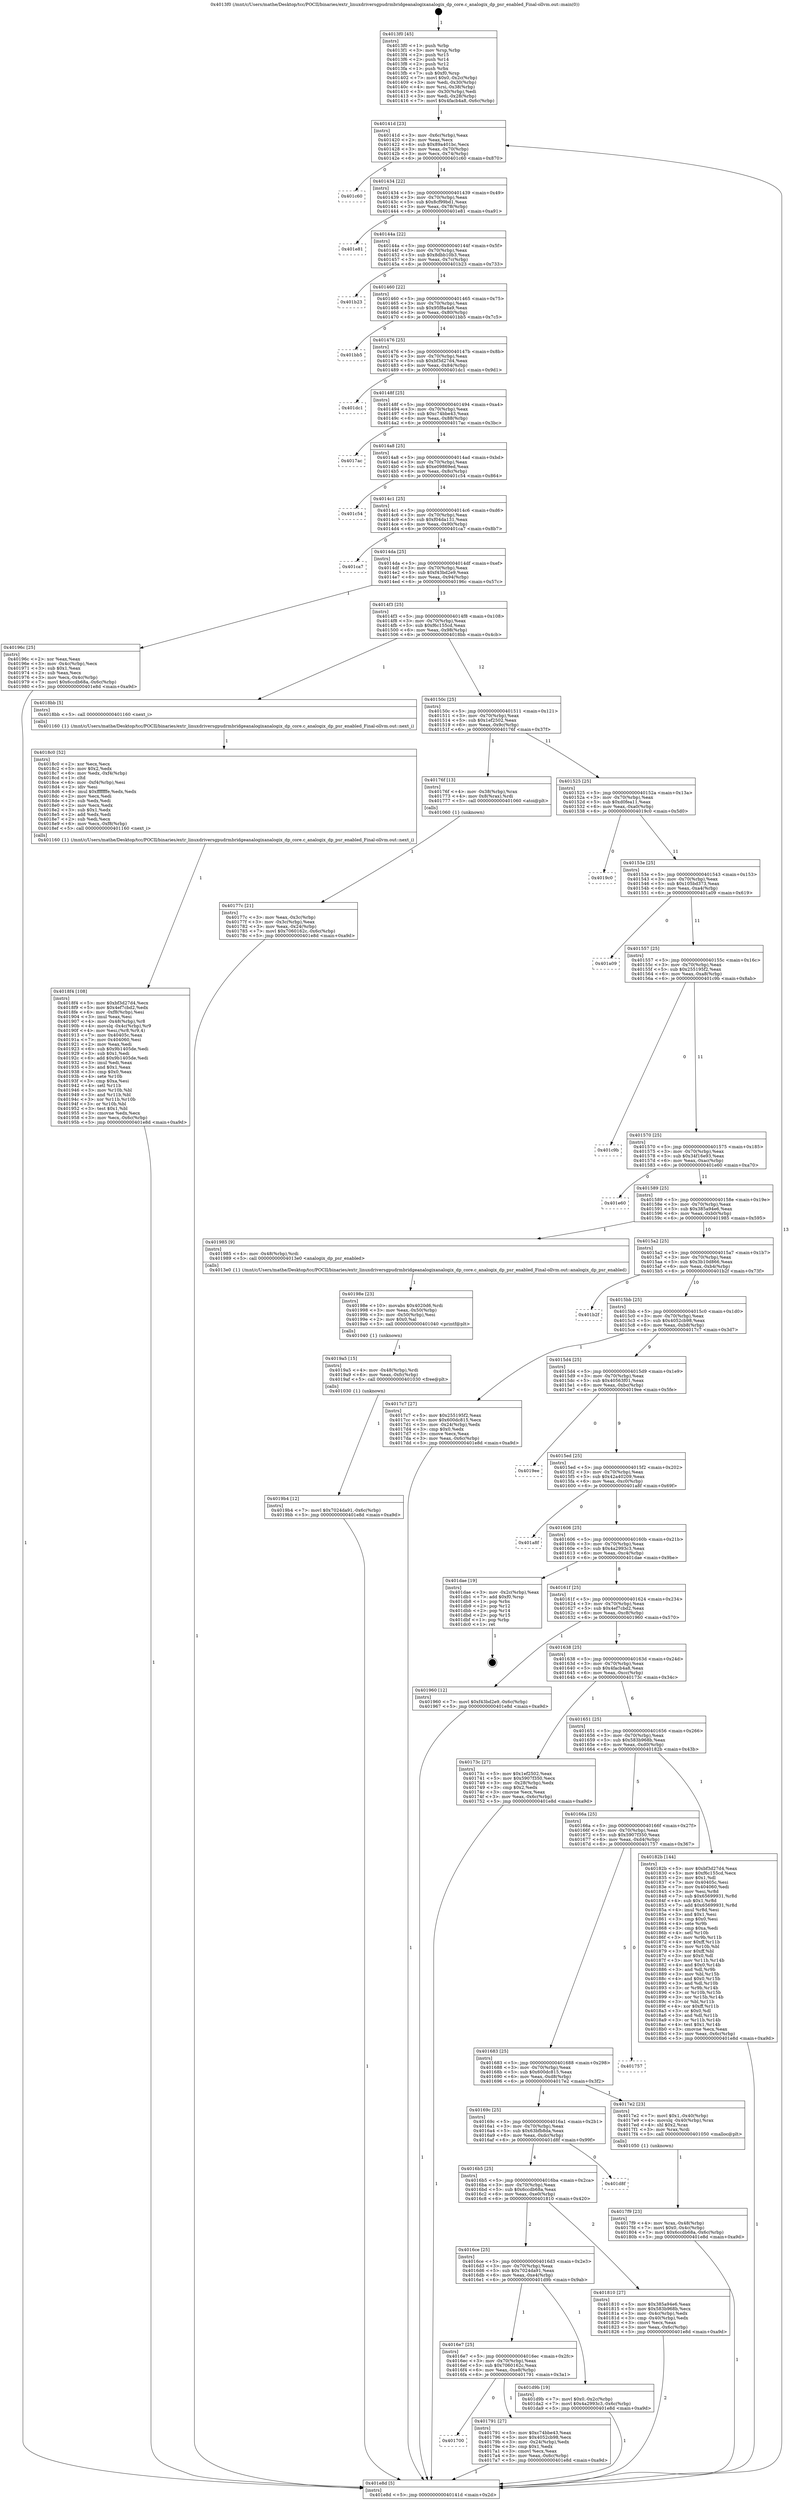 digraph "0x4013f0" {
  label = "0x4013f0 (/mnt/c/Users/mathe/Desktop/tcc/POCII/binaries/extr_linuxdriversgpudrmbridgeanalogixanalogix_dp_core.c_analogix_dp_psr_enabled_Final-ollvm.out::main(0))"
  labelloc = "t"
  node[shape=record]

  Entry [label="",width=0.3,height=0.3,shape=circle,fillcolor=black,style=filled]
  "0x40141d" [label="{
     0x40141d [23]\l
     | [instrs]\l
     &nbsp;&nbsp;0x40141d \<+3\>: mov -0x6c(%rbp),%eax\l
     &nbsp;&nbsp;0x401420 \<+2\>: mov %eax,%ecx\l
     &nbsp;&nbsp;0x401422 \<+6\>: sub $0x89a401bc,%ecx\l
     &nbsp;&nbsp;0x401428 \<+3\>: mov %eax,-0x70(%rbp)\l
     &nbsp;&nbsp;0x40142b \<+3\>: mov %ecx,-0x74(%rbp)\l
     &nbsp;&nbsp;0x40142e \<+6\>: je 0000000000401c60 \<main+0x870\>\l
  }"]
  "0x401c60" [label="{
     0x401c60\l
  }", style=dashed]
  "0x401434" [label="{
     0x401434 [22]\l
     | [instrs]\l
     &nbsp;&nbsp;0x401434 \<+5\>: jmp 0000000000401439 \<main+0x49\>\l
     &nbsp;&nbsp;0x401439 \<+3\>: mov -0x70(%rbp),%eax\l
     &nbsp;&nbsp;0x40143c \<+5\>: sub $0x8cf99bd1,%eax\l
     &nbsp;&nbsp;0x401441 \<+3\>: mov %eax,-0x78(%rbp)\l
     &nbsp;&nbsp;0x401444 \<+6\>: je 0000000000401e81 \<main+0xa91\>\l
  }"]
  Exit [label="",width=0.3,height=0.3,shape=circle,fillcolor=black,style=filled,peripheries=2]
  "0x401e81" [label="{
     0x401e81\l
  }", style=dashed]
  "0x40144a" [label="{
     0x40144a [22]\l
     | [instrs]\l
     &nbsp;&nbsp;0x40144a \<+5\>: jmp 000000000040144f \<main+0x5f\>\l
     &nbsp;&nbsp;0x40144f \<+3\>: mov -0x70(%rbp),%eax\l
     &nbsp;&nbsp;0x401452 \<+5\>: sub $0x8dbb10b3,%eax\l
     &nbsp;&nbsp;0x401457 \<+3\>: mov %eax,-0x7c(%rbp)\l
     &nbsp;&nbsp;0x40145a \<+6\>: je 0000000000401b23 \<main+0x733\>\l
  }"]
  "0x4019b4" [label="{
     0x4019b4 [12]\l
     | [instrs]\l
     &nbsp;&nbsp;0x4019b4 \<+7\>: movl $0x7024da91,-0x6c(%rbp)\l
     &nbsp;&nbsp;0x4019bb \<+5\>: jmp 0000000000401e8d \<main+0xa9d\>\l
  }"]
  "0x401b23" [label="{
     0x401b23\l
  }", style=dashed]
  "0x401460" [label="{
     0x401460 [22]\l
     | [instrs]\l
     &nbsp;&nbsp;0x401460 \<+5\>: jmp 0000000000401465 \<main+0x75\>\l
     &nbsp;&nbsp;0x401465 \<+3\>: mov -0x70(%rbp),%eax\l
     &nbsp;&nbsp;0x401468 \<+5\>: sub $0x95f8a4a9,%eax\l
     &nbsp;&nbsp;0x40146d \<+3\>: mov %eax,-0x80(%rbp)\l
     &nbsp;&nbsp;0x401470 \<+6\>: je 0000000000401bb5 \<main+0x7c5\>\l
  }"]
  "0x4019a5" [label="{
     0x4019a5 [15]\l
     | [instrs]\l
     &nbsp;&nbsp;0x4019a5 \<+4\>: mov -0x48(%rbp),%rdi\l
     &nbsp;&nbsp;0x4019a9 \<+6\>: mov %eax,-0xfc(%rbp)\l
     &nbsp;&nbsp;0x4019af \<+5\>: call 0000000000401030 \<free@plt\>\l
     | [calls]\l
     &nbsp;&nbsp;0x401030 \{1\} (unknown)\l
  }"]
  "0x401bb5" [label="{
     0x401bb5\l
  }", style=dashed]
  "0x401476" [label="{
     0x401476 [25]\l
     | [instrs]\l
     &nbsp;&nbsp;0x401476 \<+5\>: jmp 000000000040147b \<main+0x8b\>\l
     &nbsp;&nbsp;0x40147b \<+3\>: mov -0x70(%rbp),%eax\l
     &nbsp;&nbsp;0x40147e \<+5\>: sub $0xbf3d27d4,%eax\l
     &nbsp;&nbsp;0x401483 \<+6\>: mov %eax,-0x84(%rbp)\l
     &nbsp;&nbsp;0x401489 \<+6\>: je 0000000000401dc1 \<main+0x9d1\>\l
  }"]
  "0x40198e" [label="{
     0x40198e [23]\l
     | [instrs]\l
     &nbsp;&nbsp;0x40198e \<+10\>: movabs $0x4020d6,%rdi\l
     &nbsp;&nbsp;0x401998 \<+3\>: mov %eax,-0x50(%rbp)\l
     &nbsp;&nbsp;0x40199b \<+3\>: mov -0x50(%rbp),%esi\l
     &nbsp;&nbsp;0x40199e \<+2\>: mov $0x0,%al\l
     &nbsp;&nbsp;0x4019a0 \<+5\>: call 0000000000401040 \<printf@plt\>\l
     | [calls]\l
     &nbsp;&nbsp;0x401040 \{1\} (unknown)\l
  }"]
  "0x401dc1" [label="{
     0x401dc1\l
  }", style=dashed]
  "0x40148f" [label="{
     0x40148f [25]\l
     | [instrs]\l
     &nbsp;&nbsp;0x40148f \<+5\>: jmp 0000000000401494 \<main+0xa4\>\l
     &nbsp;&nbsp;0x401494 \<+3\>: mov -0x70(%rbp),%eax\l
     &nbsp;&nbsp;0x401497 \<+5\>: sub $0xc74bbe43,%eax\l
     &nbsp;&nbsp;0x40149c \<+6\>: mov %eax,-0x88(%rbp)\l
     &nbsp;&nbsp;0x4014a2 \<+6\>: je 00000000004017ac \<main+0x3bc\>\l
  }"]
  "0x4018f4" [label="{
     0x4018f4 [108]\l
     | [instrs]\l
     &nbsp;&nbsp;0x4018f4 \<+5\>: mov $0xbf3d27d4,%ecx\l
     &nbsp;&nbsp;0x4018f9 \<+5\>: mov $0x4ef7cbd2,%edx\l
     &nbsp;&nbsp;0x4018fe \<+6\>: mov -0xf8(%rbp),%esi\l
     &nbsp;&nbsp;0x401904 \<+3\>: imul %eax,%esi\l
     &nbsp;&nbsp;0x401907 \<+4\>: mov -0x48(%rbp),%r8\l
     &nbsp;&nbsp;0x40190b \<+4\>: movslq -0x4c(%rbp),%r9\l
     &nbsp;&nbsp;0x40190f \<+4\>: mov %esi,(%r8,%r9,4)\l
     &nbsp;&nbsp;0x401913 \<+7\>: mov 0x40405c,%eax\l
     &nbsp;&nbsp;0x40191a \<+7\>: mov 0x404060,%esi\l
     &nbsp;&nbsp;0x401921 \<+2\>: mov %eax,%edi\l
     &nbsp;&nbsp;0x401923 \<+6\>: sub $0x9b1405de,%edi\l
     &nbsp;&nbsp;0x401929 \<+3\>: sub $0x1,%edi\l
     &nbsp;&nbsp;0x40192c \<+6\>: add $0x9b1405de,%edi\l
     &nbsp;&nbsp;0x401932 \<+3\>: imul %edi,%eax\l
     &nbsp;&nbsp;0x401935 \<+3\>: and $0x1,%eax\l
     &nbsp;&nbsp;0x401938 \<+3\>: cmp $0x0,%eax\l
     &nbsp;&nbsp;0x40193b \<+4\>: sete %r10b\l
     &nbsp;&nbsp;0x40193f \<+3\>: cmp $0xa,%esi\l
     &nbsp;&nbsp;0x401942 \<+4\>: setl %r11b\l
     &nbsp;&nbsp;0x401946 \<+3\>: mov %r10b,%bl\l
     &nbsp;&nbsp;0x401949 \<+3\>: and %r11b,%bl\l
     &nbsp;&nbsp;0x40194c \<+3\>: xor %r11b,%r10b\l
     &nbsp;&nbsp;0x40194f \<+3\>: or %r10b,%bl\l
     &nbsp;&nbsp;0x401952 \<+3\>: test $0x1,%bl\l
     &nbsp;&nbsp;0x401955 \<+3\>: cmovne %edx,%ecx\l
     &nbsp;&nbsp;0x401958 \<+3\>: mov %ecx,-0x6c(%rbp)\l
     &nbsp;&nbsp;0x40195b \<+5\>: jmp 0000000000401e8d \<main+0xa9d\>\l
  }"]
  "0x4017ac" [label="{
     0x4017ac\l
  }", style=dashed]
  "0x4014a8" [label="{
     0x4014a8 [25]\l
     | [instrs]\l
     &nbsp;&nbsp;0x4014a8 \<+5\>: jmp 00000000004014ad \<main+0xbd\>\l
     &nbsp;&nbsp;0x4014ad \<+3\>: mov -0x70(%rbp),%eax\l
     &nbsp;&nbsp;0x4014b0 \<+5\>: sub $0xe09869ed,%eax\l
     &nbsp;&nbsp;0x4014b5 \<+6\>: mov %eax,-0x8c(%rbp)\l
     &nbsp;&nbsp;0x4014bb \<+6\>: je 0000000000401c54 \<main+0x864\>\l
  }"]
  "0x4018c0" [label="{
     0x4018c0 [52]\l
     | [instrs]\l
     &nbsp;&nbsp;0x4018c0 \<+2\>: xor %ecx,%ecx\l
     &nbsp;&nbsp;0x4018c2 \<+5\>: mov $0x2,%edx\l
     &nbsp;&nbsp;0x4018c7 \<+6\>: mov %edx,-0xf4(%rbp)\l
     &nbsp;&nbsp;0x4018cd \<+1\>: cltd\l
     &nbsp;&nbsp;0x4018ce \<+6\>: mov -0xf4(%rbp),%esi\l
     &nbsp;&nbsp;0x4018d4 \<+2\>: idiv %esi\l
     &nbsp;&nbsp;0x4018d6 \<+6\>: imul $0xfffffffe,%edx,%edx\l
     &nbsp;&nbsp;0x4018dc \<+2\>: mov %ecx,%edi\l
     &nbsp;&nbsp;0x4018de \<+2\>: sub %edx,%edi\l
     &nbsp;&nbsp;0x4018e0 \<+2\>: mov %ecx,%edx\l
     &nbsp;&nbsp;0x4018e2 \<+3\>: sub $0x1,%edx\l
     &nbsp;&nbsp;0x4018e5 \<+2\>: add %edx,%edi\l
     &nbsp;&nbsp;0x4018e7 \<+2\>: sub %edi,%ecx\l
     &nbsp;&nbsp;0x4018e9 \<+6\>: mov %ecx,-0xf8(%rbp)\l
     &nbsp;&nbsp;0x4018ef \<+5\>: call 0000000000401160 \<next_i\>\l
     | [calls]\l
     &nbsp;&nbsp;0x401160 \{1\} (/mnt/c/Users/mathe/Desktop/tcc/POCII/binaries/extr_linuxdriversgpudrmbridgeanalogixanalogix_dp_core.c_analogix_dp_psr_enabled_Final-ollvm.out::next_i)\l
  }"]
  "0x401c54" [label="{
     0x401c54\l
  }", style=dashed]
  "0x4014c1" [label="{
     0x4014c1 [25]\l
     | [instrs]\l
     &nbsp;&nbsp;0x4014c1 \<+5\>: jmp 00000000004014c6 \<main+0xd6\>\l
     &nbsp;&nbsp;0x4014c6 \<+3\>: mov -0x70(%rbp),%eax\l
     &nbsp;&nbsp;0x4014c9 \<+5\>: sub $0xf04da131,%eax\l
     &nbsp;&nbsp;0x4014ce \<+6\>: mov %eax,-0x90(%rbp)\l
     &nbsp;&nbsp;0x4014d4 \<+6\>: je 0000000000401ca7 \<main+0x8b7\>\l
  }"]
  "0x4017f9" [label="{
     0x4017f9 [23]\l
     | [instrs]\l
     &nbsp;&nbsp;0x4017f9 \<+4\>: mov %rax,-0x48(%rbp)\l
     &nbsp;&nbsp;0x4017fd \<+7\>: movl $0x0,-0x4c(%rbp)\l
     &nbsp;&nbsp;0x401804 \<+7\>: movl $0x6ccdb68a,-0x6c(%rbp)\l
     &nbsp;&nbsp;0x40180b \<+5\>: jmp 0000000000401e8d \<main+0xa9d\>\l
  }"]
  "0x401ca7" [label="{
     0x401ca7\l
  }", style=dashed]
  "0x4014da" [label="{
     0x4014da [25]\l
     | [instrs]\l
     &nbsp;&nbsp;0x4014da \<+5\>: jmp 00000000004014df \<main+0xef\>\l
     &nbsp;&nbsp;0x4014df \<+3\>: mov -0x70(%rbp),%eax\l
     &nbsp;&nbsp;0x4014e2 \<+5\>: sub $0xf43bd2e9,%eax\l
     &nbsp;&nbsp;0x4014e7 \<+6\>: mov %eax,-0x94(%rbp)\l
     &nbsp;&nbsp;0x4014ed \<+6\>: je 000000000040196c \<main+0x57c\>\l
  }"]
  "0x401700" [label="{
     0x401700\l
  }", style=dashed]
  "0x40196c" [label="{
     0x40196c [25]\l
     | [instrs]\l
     &nbsp;&nbsp;0x40196c \<+2\>: xor %eax,%eax\l
     &nbsp;&nbsp;0x40196e \<+3\>: mov -0x4c(%rbp),%ecx\l
     &nbsp;&nbsp;0x401971 \<+3\>: sub $0x1,%eax\l
     &nbsp;&nbsp;0x401974 \<+2\>: sub %eax,%ecx\l
     &nbsp;&nbsp;0x401976 \<+3\>: mov %ecx,-0x4c(%rbp)\l
     &nbsp;&nbsp;0x401979 \<+7\>: movl $0x6ccdb68a,-0x6c(%rbp)\l
     &nbsp;&nbsp;0x401980 \<+5\>: jmp 0000000000401e8d \<main+0xa9d\>\l
  }"]
  "0x4014f3" [label="{
     0x4014f3 [25]\l
     | [instrs]\l
     &nbsp;&nbsp;0x4014f3 \<+5\>: jmp 00000000004014f8 \<main+0x108\>\l
     &nbsp;&nbsp;0x4014f8 \<+3\>: mov -0x70(%rbp),%eax\l
     &nbsp;&nbsp;0x4014fb \<+5\>: sub $0xf6c155cd,%eax\l
     &nbsp;&nbsp;0x401500 \<+6\>: mov %eax,-0x98(%rbp)\l
     &nbsp;&nbsp;0x401506 \<+6\>: je 00000000004018bb \<main+0x4cb\>\l
  }"]
  "0x401791" [label="{
     0x401791 [27]\l
     | [instrs]\l
     &nbsp;&nbsp;0x401791 \<+5\>: mov $0xc74bbe43,%eax\l
     &nbsp;&nbsp;0x401796 \<+5\>: mov $0x4052cb98,%ecx\l
     &nbsp;&nbsp;0x40179b \<+3\>: mov -0x24(%rbp),%edx\l
     &nbsp;&nbsp;0x40179e \<+3\>: cmp $0x1,%edx\l
     &nbsp;&nbsp;0x4017a1 \<+3\>: cmovl %ecx,%eax\l
     &nbsp;&nbsp;0x4017a4 \<+3\>: mov %eax,-0x6c(%rbp)\l
     &nbsp;&nbsp;0x4017a7 \<+5\>: jmp 0000000000401e8d \<main+0xa9d\>\l
  }"]
  "0x4018bb" [label="{
     0x4018bb [5]\l
     | [instrs]\l
     &nbsp;&nbsp;0x4018bb \<+5\>: call 0000000000401160 \<next_i\>\l
     | [calls]\l
     &nbsp;&nbsp;0x401160 \{1\} (/mnt/c/Users/mathe/Desktop/tcc/POCII/binaries/extr_linuxdriversgpudrmbridgeanalogixanalogix_dp_core.c_analogix_dp_psr_enabled_Final-ollvm.out::next_i)\l
  }"]
  "0x40150c" [label="{
     0x40150c [25]\l
     | [instrs]\l
     &nbsp;&nbsp;0x40150c \<+5\>: jmp 0000000000401511 \<main+0x121\>\l
     &nbsp;&nbsp;0x401511 \<+3\>: mov -0x70(%rbp),%eax\l
     &nbsp;&nbsp;0x401514 \<+5\>: sub $0x1ef2502,%eax\l
     &nbsp;&nbsp;0x401519 \<+6\>: mov %eax,-0x9c(%rbp)\l
     &nbsp;&nbsp;0x40151f \<+6\>: je 000000000040176f \<main+0x37f\>\l
  }"]
  "0x4016e7" [label="{
     0x4016e7 [25]\l
     | [instrs]\l
     &nbsp;&nbsp;0x4016e7 \<+5\>: jmp 00000000004016ec \<main+0x2fc\>\l
     &nbsp;&nbsp;0x4016ec \<+3\>: mov -0x70(%rbp),%eax\l
     &nbsp;&nbsp;0x4016ef \<+5\>: sub $0x7060162c,%eax\l
     &nbsp;&nbsp;0x4016f4 \<+6\>: mov %eax,-0xe8(%rbp)\l
     &nbsp;&nbsp;0x4016fa \<+6\>: je 0000000000401791 \<main+0x3a1\>\l
  }"]
  "0x40176f" [label="{
     0x40176f [13]\l
     | [instrs]\l
     &nbsp;&nbsp;0x40176f \<+4\>: mov -0x38(%rbp),%rax\l
     &nbsp;&nbsp;0x401773 \<+4\>: mov 0x8(%rax),%rdi\l
     &nbsp;&nbsp;0x401777 \<+5\>: call 0000000000401060 \<atoi@plt\>\l
     | [calls]\l
     &nbsp;&nbsp;0x401060 \{1\} (unknown)\l
  }"]
  "0x401525" [label="{
     0x401525 [25]\l
     | [instrs]\l
     &nbsp;&nbsp;0x401525 \<+5\>: jmp 000000000040152a \<main+0x13a\>\l
     &nbsp;&nbsp;0x40152a \<+3\>: mov -0x70(%rbp),%eax\l
     &nbsp;&nbsp;0x40152d \<+5\>: sub $0xd0fea11,%eax\l
     &nbsp;&nbsp;0x401532 \<+6\>: mov %eax,-0xa0(%rbp)\l
     &nbsp;&nbsp;0x401538 \<+6\>: je 00000000004019c0 \<main+0x5d0\>\l
  }"]
  "0x401d9b" [label="{
     0x401d9b [19]\l
     | [instrs]\l
     &nbsp;&nbsp;0x401d9b \<+7\>: movl $0x0,-0x2c(%rbp)\l
     &nbsp;&nbsp;0x401da2 \<+7\>: movl $0x4a2993c3,-0x6c(%rbp)\l
     &nbsp;&nbsp;0x401da9 \<+5\>: jmp 0000000000401e8d \<main+0xa9d\>\l
  }"]
  "0x4019c0" [label="{
     0x4019c0\l
  }", style=dashed]
  "0x40153e" [label="{
     0x40153e [25]\l
     | [instrs]\l
     &nbsp;&nbsp;0x40153e \<+5\>: jmp 0000000000401543 \<main+0x153\>\l
     &nbsp;&nbsp;0x401543 \<+3\>: mov -0x70(%rbp),%eax\l
     &nbsp;&nbsp;0x401546 \<+5\>: sub $0x105bd373,%eax\l
     &nbsp;&nbsp;0x40154b \<+6\>: mov %eax,-0xa4(%rbp)\l
     &nbsp;&nbsp;0x401551 \<+6\>: je 0000000000401a09 \<main+0x619\>\l
  }"]
  "0x4016ce" [label="{
     0x4016ce [25]\l
     | [instrs]\l
     &nbsp;&nbsp;0x4016ce \<+5\>: jmp 00000000004016d3 \<main+0x2e3\>\l
     &nbsp;&nbsp;0x4016d3 \<+3\>: mov -0x70(%rbp),%eax\l
     &nbsp;&nbsp;0x4016d6 \<+5\>: sub $0x7024da91,%eax\l
     &nbsp;&nbsp;0x4016db \<+6\>: mov %eax,-0xe4(%rbp)\l
     &nbsp;&nbsp;0x4016e1 \<+6\>: je 0000000000401d9b \<main+0x9ab\>\l
  }"]
  "0x401a09" [label="{
     0x401a09\l
  }", style=dashed]
  "0x401557" [label="{
     0x401557 [25]\l
     | [instrs]\l
     &nbsp;&nbsp;0x401557 \<+5\>: jmp 000000000040155c \<main+0x16c\>\l
     &nbsp;&nbsp;0x40155c \<+3\>: mov -0x70(%rbp),%eax\l
     &nbsp;&nbsp;0x40155f \<+5\>: sub $0x255195f2,%eax\l
     &nbsp;&nbsp;0x401564 \<+6\>: mov %eax,-0xa8(%rbp)\l
     &nbsp;&nbsp;0x40156a \<+6\>: je 0000000000401c9b \<main+0x8ab\>\l
  }"]
  "0x401810" [label="{
     0x401810 [27]\l
     | [instrs]\l
     &nbsp;&nbsp;0x401810 \<+5\>: mov $0x385a94e6,%eax\l
     &nbsp;&nbsp;0x401815 \<+5\>: mov $0x583b968b,%ecx\l
     &nbsp;&nbsp;0x40181a \<+3\>: mov -0x4c(%rbp),%edx\l
     &nbsp;&nbsp;0x40181d \<+3\>: cmp -0x40(%rbp),%edx\l
     &nbsp;&nbsp;0x401820 \<+3\>: cmovl %ecx,%eax\l
     &nbsp;&nbsp;0x401823 \<+3\>: mov %eax,-0x6c(%rbp)\l
     &nbsp;&nbsp;0x401826 \<+5\>: jmp 0000000000401e8d \<main+0xa9d\>\l
  }"]
  "0x401c9b" [label="{
     0x401c9b\l
  }", style=dashed]
  "0x401570" [label="{
     0x401570 [25]\l
     | [instrs]\l
     &nbsp;&nbsp;0x401570 \<+5\>: jmp 0000000000401575 \<main+0x185\>\l
     &nbsp;&nbsp;0x401575 \<+3\>: mov -0x70(%rbp),%eax\l
     &nbsp;&nbsp;0x401578 \<+5\>: sub $0x34f16e93,%eax\l
     &nbsp;&nbsp;0x40157d \<+6\>: mov %eax,-0xac(%rbp)\l
     &nbsp;&nbsp;0x401583 \<+6\>: je 0000000000401e60 \<main+0xa70\>\l
  }"]
  "0x4016b5" [label="{
     0x4016b5 [25]\l
     | [instrs]\l
     &nbsp;&nbsp;0x4016b5 \<+5\>: jmp 00000000004016ba \<main+0x2ca\>\l
     &nbsp;&nbsp;0x4016ba \<+3\>: mov -0x70(%rbp),%eax\l
     &nbsp;&nbsp;0x4016bd \<+5\>: sub $0x6ccdb68a,%eax\l
     &nbsp;&nbsp;0x4016c2 \<+6\>: mov %eax,-0xe0(%rbp)\l
     &nbsp;&nbsp;0x4016c8 \<+6\>: je 0000000000401810 \<main+0x420\>\l
  }"]
  "0x401e60" [label="{
     0x401e60\l
  }", style=dashed]
  "0x401589" [label="{
     0x401589 [25]\l
     | [instrs]\l
     &nbsp;&nbsp;0x401589 \<+5\>: jmp 000000000040158e \<main+0x19e\>\l
     &nbsp;&nbsp;0x40158e \<+3\>: mov -0x70(%rbp),%eax\l
     &nbsp;&nbsp;0x401591 \<+5\>: sub $0x385a94e6,%eax\l
     &nbsp;&nbsp;0x401596 \<+6\>: mov %eax,-0xb0(%rbp)\l
     &nbsp;&nbsp;0x40159c \<+6\>: je 0000000000401985 \<main+0x595\>\l
  }"]
  "0x401d8f" [label="{
     0x401d8f\l
  }", style=dashed]
  "0x401985" [label="{
     0x401985 [9]\l
     | [instrs]\l
     &nbsp;&nbsp;0x401985 \<+4\>: mov -0x48(%rbp),%rdi\l
     &nbsp;&nbsp;0x401989 \<+5\>: call 00000000004013e0 \<analogix_dp_psr_enabled\>\l
     | [calls]\l
     &nbsp;&nbsp;0x4013e0 \{1\} (/mnt/c/Users/mathe/Desktop/tcc/POCII/binaries/extr_linuxdriversgpudrmbridgeanalogixanalogix_dp_core.c_analogix_dp_psr_enabled_Final-ollvm.out::analogix_dp_psr_enabled)\l
  }"]
  "0x4015a2" [label="{
     0x4015a2 [25]\l
     | [instrs]\l
     &nbsp;&nbsp;0x4015a2 \<+5\>: jmp 00000000004015a7 \<main+0x1b7\>\l
     &nbsp;&nbsp;0x4015a7 \<+3\>: mov -0x70(%rbp),%eax\l
     &nbsp;&nbsp;0x4015aa \<+5\>: sub $0x3b10d866,%eax\l
     &nbsp;&nbsp;0x4015af \<+6\>: mov %eax,-0xb4(%rbp)\l
     &nbsp;&nbsp;0x4015b5 \<+6\>: je 0000000000401b2f \<main+0x73f\>\l
  }"]
  "0x40169c" [label="{
     0x40169c [25]\l
     | [instrs]\l
     &nbsp;&nbsp;0x40169c \<+5\>: jmp 00000000004016a1 \<main+0x2b1\>\l
     &nbsp;&nbsp;0x4016a1 \<+3\>: mov -0x70(%rbp),%eax\l
     &nbsp;&nbsp;0x4016a4 \<+5\>: sub $0x63bfb8da,%eax\l
     &nbsp;&nbsp;0x4016a9 \<+6\>: mov %eax,-0xdc(%rbp)\l
     &nbsp;&nbsp;0x4016af \<+6\>: je 0000000000401d8f \<main+0x99f\>\l
  }"]
  "0x401b2f" [label="{
     0x401b2f\l
  }", style=dashed]
  "0x4015bb" [label="{
     0x4015bb [25]\l
     | [instrs]\l
     &nbsp;&nbsp;0x4015bb \<+5\>: jmp 00000000004015c0 \<main+0x1d0\>\l
     &nbsp;&nbsp;0x4015c0 \<+3\>: mov -0x70(%rbp),%eax\l
     &nbsp;&nbsp;0x4015c3 \<+5\>: sub $0x4052cb98,%eax\l
     &nbsp;&nbsp;0x4015c8 \<+6\>: mov %eax,-0xb8(%rbp)\l
     &nbsp;&nbsp;0x4015ce \<+6\>: je 00000000004017c7 \<main+0x3d7\>\l
  }"]
  "0x4017e2" [label="{
     0x4017e2 [23]\l
     | [instrs]\l
     &nbsp;&nbsp;0x4017e2 \<+7\>: movl $0x1,-0x40(%rbp)\l
     &nbsp;&nbsp;0x4017e9 \<+4\>: movslq -0x40(%rbp),%rax\l
     &nbsp;&nbsp;0x4017ed \<+4\>: shl $0x2,%rax\l
     &nbsp;&nbsp;0x4017f1 \<+3\>: mov %rax,%rdi\l
     &nbsp;&nbsp;0x4017f4 \<+5\>: call 0000000000401050 \<malloc@plt\>\l
     | [calls]\l
     &nbsp;&nbsp;0x401050 \{1\} (unknown)\l
  }"]
  "0x4017c7" [label="{
     0x4017c7 [27]\l
     | [instrs]\l
     &nbsp;&nbsp;0x4017c7 \<+5\>: mov $0x255195f2,%eax\l
     &nbsp;&nbsp;0x4017cc \<+5\>: mov $0x600dc815,%ecx\l
     &nbsp;&nbsp;0x4017d1 \<+3\>: mov -0x24(%rbp),%edx\l
     &nbsp;&nbsp;0x4017d4 \<+3\>: cmp $0x0,%edx\l
     &nbsp;&nbsp;0x4017d7 \<+3\>: cmove %ecx,%eax\l
     &nbsp;&nbsp;0x4017da \<+3\>: mov %eax,-0x6c(%rbp)\l
     &nbsp;&nbsp;0x4017dd \<+5\>: jmp 0000000000401e8d \<main+0xa9d\>\l
  }"]
  "0x4015d4" [label="{
     0x4015d4 [25]\l
     | [instrs]\l
     &nbsp;&nbsp;0x4015d4 \<+5\>: jmp 00000000004015d9 \<main+0x1e9\>\l
     &nbsp;&nbsp;0x4015d9 \<+3\>: mov -0x70(%rbp),%eax\l
     &nbsp;&nbsp;0x4015dc \<+5\>: sub $0x40563f01,%eax\l
     &nbsp;&nbsp;0x4015e1 \<+6\>: mov %eax,-0xbc(%rbp)\l
     &nbsp;&nbsp;0x4015e7 \<+6\>: je 00000000004019ee \<main+0x5fe\>\l
  }"]
  "0x401683" [label="{
     0x401683 [25]\l
     | [instrs]\l
     &nbsp;&nbsp;0x401683 \<+5\>: jmp 0000000000401688 \<main+0x298\>\l
     &nbsp;&nbsp;0x401688 \<+3\>: mov -0x70(%rbp),%eax\l
     &nbsp;&nbsp;0x40168b \<+5\>: sub $0x600dc815,%eax\l
     &nbsp;&nbsp;0x401690 \<+6\>: mov %eax,-0xd8(%rbp)\l
     &nbsp;&nbsp;0x401696 \<+6\>: je 00000000004017e2 \<main+0x3f2\>\l
  }"]
  "0x4019ee" [label="{
     0x4019ee\l
  }", style=dashed]
  "0x4015ed" [label="{
     0x4015ed [25]\l
     | [instrs]\l
     &nbsp;&nbsp;0x4015ed \<+5\>: jmp 00000000004015f2 \<main+0x202\>\l
     &nbsp;&nbsp;0x4015f2 \<+3\>: mov -0x70(%rbp),%eax\l
     &nbsp;&nbsp;0x4015f5 \<+5\>: sub $0x42a40209,%eax\l
     &nbsp;&nbsp;0x4015fa \<+6\>: mov %eax,-0xc0(%rbp)\l
     &nbsp;&nbsp;0x401600 \<+6\>: je 0000000000401a8f \<main+0x69f\>\l
  }"]
  "0x401757" [label="{
     0x401757\l
  }", style=dashed]
  "0x401a8f" [label="{
     0x401a8f\l
  }", style=dashed]
  "0x401606" [label="{
     0x401606 [25]\l
     | [instrs]\l
     &nbsp;&nbsp;0x401606 \<+5\>: jmp 000000000040160b \<main+0x21b\>\l
     &nbsp;&nbsp;0x40160b \<+3\>: mov -0x70(%rbp),%eax\l
     &nbsp;&nbsp;0x40160e \<+5\>: sub $0x4a2993c3,%eax\l
     &nbsp;&nbsp;0x401613 \<+6\>: mov %eax,-0xc4(%rbp)\l
     &nbsp;&nbsp;0x401619 \<+6\>: je 0000000000401dae \<main+0x9be\>\l
  }"]
  "0x40166a" [label="{
     0x40166a [25]\l
     | [instrs]\l
     &nbsp;&nbsp;0x40166a \<+5\>: jmp 000000000040166f \<main+0x27f\>\l
     &nbsp;&nbsp;0x40166f \<+3\>: mov -0x70(%rbp),%eax\l
     &nbsp;&nbsp;0x401672 \<+5\>: sub $0x5907f350,%eax\l
     &nbsp;&nbsp;0x401677 \<+6\>: mov %eax,-0xd4(%rbp)\l
     &nbsp;&nbsp;0x40167d \<+6\>: je 0000000000401757 \<main+0x367\>\l
  }"]
  "0x401dae" [label="{
     0x401dae [19]\l
     | [instrs]\l
     &nbsp;&nbsp;0x401dae \<+3\>: mov -0x2c(%rbp),%eax\l
     &nbsp;&nbsp;0x401db1 \<+7\>: add $0xf0,%rsp\l
     &nbsp;&nbsp;0x401db8 \<+1\>: pop %rbx\l
     &nbsp;&nbsp;0x401db9 \<+2\>: pop %r12\l
     &nbsp;&nbsp;0x401dbb \<+2\>: pop %r14\l
     &nbsp;&nbsp;0x401dbd \<+2\>: pop %r15\l
     &nbsp;&nbsp;0x401dbf \<+1\>: pop %rbp\l
     &nbsp;&nbsp;0x401dc0 \<+1\>: ret\l
  }"]
  "0x40161f" [label="{
     0x40161f [25]\l
     | [instrs]\l
     &nbsp;&nbsp;0x40161f \<+5\>: jmp 0000000000401624 \<main+0x234\>\l
     &nbsp;&nbsp;0x401624 \<+3\>: mov -0x70(%rbp),%eax\l
     &nbsp;&nbsp;0x401627 \<+5\>: sub $0x4ef7cbd2,%eax\l
     &nbsp;&nbsp;0x40162c \<+6\>: mov %eax,-0xc8(%rbp)\l
     &nbsp;&nbsp;0x401632 \<+6\>: je 0000000000401960 \<main+0x570\>\l
  }"]
  "0x40182b" [label="{
     0x40182b [144]\l
     | [instrs]\l
     &nbsp;&nbsp;0x40182b \<+5\>: mov $0xbf3d27d4,%eax\l
     &nbsp;&nbsp;0x401830 \<+5\>: mov $0xf6c155cd,%ecx\l
     &nbsp;&nbsp;0x401835 \<+2\>: mov $0x1,%dl\l
     &nbsp;&nbsp;0x401837 \<+7\>: mov 0x40405c,%esi\l
     &nbsp;&nbsp;0x40183e \<+7\>: mov 0x404060,%edi\l
     &nbsp;&nbsp;0x401845 \<+3\>: mov %esi,%r8d\l
     &nbsp;&nbsp;0x401848 \<+7\>: sub $0x65699931,%r8d\l
     &nbsp;&nbsp;0x40184f \<+4\>: sub $0x1,%r8d\l
     &nbsp;&nbsp;0x401853 \<+7\>: add $0x65699931,%r8d\l
     &nbsp;&nbsp;0x40185a \<+4\>: imul %r8d,%esi\l
     &nbsp;&nbsp;0x40185e \<+3\>: and $0x1,%esi\l
     &nbsp;&nbsp;0x401861 \<+3\>: cmp $0x0,%esi\l
     &nbsp;&nbsp;0x401864 \<+4\>: sete %r9b\l
     &nbsp;&nbsp;0x401868 \<+3\>: cmp $0xa,%edi\l
     &nbsp;&nbsp;0x40186b \<+4\>: setl %r10b\l
     &nbsp;&nbsp;0x40186f \<+3\>: mov %r9b,%r11b\l
     &nbsp;&nbsp;0x401872 \<+4\>: xor $0xff,%r11b\l
     &nbsp;&nbsp;0x401876 \<+3\>: mov %r10b,%bl\l
     &nbsp;&nbsp;0x401879 \<+3\>: xor $0xff,%bl\l
     &nbsp;&nbsp;0x40187c \<+3\>: xor $0x0,%dl\l
     &nbsp;&nbsp;0x40187f \<+3\>: mov %r11b,%r14b\l
     &nbsp;&nbsp;0x401882 \<+4\>: and $0x0,%r14b\l
     &nbsp;&nbsp;0x401886 \<+3\>: and %dl,%r9b\l
     &nbsp;&nbsp;0x401889 \<+3\>: mov %bl,%r15b\l
     &nbsp;&nbsp;0x40188c \<+4\>: and $0x0,%r15b\l
     &nbsp;&nbsp;0x401890 \<+3\>: and %dl,%r10b\l
     &nbsp;&nbsp;0x401893 \<+3\>: or %r9b,%r14b\l
     &nbsp;&nbsp;0x401896 \<+3\>: or %r10b,%r15b\l
     &nbsp;&nbsp;0x401899 \<+3\>: xor %r15b,%r14b\l
     &nbsp;&nbsp;0x40189c \<+3\>: or %bl,%r11b\l
     &nbsp;&nbsp;0x40189f \<+4\>: xor $0xff,%r11b\l
     &nbsp;&nbsp;0x4018a3 \<+3\>: or $0x0,%dl\l
     &nbsp;&nbsp;0x4018a6 \<+3\>: and %dl,%r11b\l
     &nbsp;&nbsp;0x4018a9 \<+3\>: or %r11b,%r14b\l
     &nbsp;&nbsp;0x4018ac \<+4\>: test $0x1,%r14b\l
     &nbsp;&nbsp;0x4018b0 \<+3\>: cmovne %ecx,%eax\l
     &nbsp;&nbsp;0x4018b3 \<+3\>: mov %eax,-0x6c(%rbp)\l
     &nbsp;&nbsp;0x4018b6 \<+5\>: jmp 0000000000401e8d \<main+0xa9d\>\l
  }"]
  "0x401960" [label="{
     0x401960 [12]\l
     | [instrs]\l
     &nbsp;&nbsp;0x401960 \<+7\>: movl $0xf43bd2e9,-0x6c(%rbp)\l
     &nbsp;&nbsp;0x401967 \<+5\>: jmp 0000000000401e8d \<main+0xa9d\>\l
  }"]
  "0x401638" [label="{
     0x401638 [25]\l
     | [instrs]\l
     &nbsp;&nbsp;0x401638 \<+5\>: jmp 000000000040163d \<main+0x24d\>\l
     &nbsp;&nbsp;0x40163d \<+3\>: mov -0x70(%rbp),%eax\l
     &nbsp;&nbsp;0x401640 \<+5\>: sub $0x4facb4a8,%eax\l
     &nbsp;&nbsp;0x401645 \<+6\>: mov %eax,-0xcc(%rbp)\l
     &nbsp;&nbsp;0x40164b \<+6\>: je 000000000040173c \<main+0x34c\>\l
  }"]
  "0x40177c" [label="{
     0x40177c [21]\l
     | [instrs]\l
     &nbsp;&nbsp;0x40177c \<+3\>: mov %eax,-0x3c(%rbp)\l
     &nbsp;&nbsp;0x40177f \<+3\>: mov -0x3c(%rbp),%eax\l
     &nbsp;&nbsp;0x401782 \<+3\>: mov %eax,-0x24(%rbp)\l
     &nbsp;&nbsp;0x401785 \<+7\>: movl $0x7060162c,-0x6c(%rbp)\l
     &nbsp;&nbsp;0x40178c \<+5\>: jmp 0000000000401e8d \<main+0xa9d\>\l
  }"]
  "0x40173c" [label="{
     0x40173c [27]\l
     | [instrs]\l
     &nbsp;&nbsp;0x40173c \<+5\>: mov $0x1ef2502,%eax\l
     &nbsp;&nbsp;0x401741 \<+5\>: mov $0x5907f350,%ecx\l
     &nbsp;&nbsp;0x401746 \<+3\>: mov -0x28(%rbp),%edx\l
     &nbsp;&nbsp;0x401749 \<+3\>: cmp $0x2,%edx\l
     &nbsp;&nbsp;0x40174c \<+3\>: cmovne %ecx,%eax\l
     &nbsp;&nbsp;0x40174f \<+3\>: mov %eax,-0x6c(%rbp)\l
     &nbsp;&nbsp;0x401752 \<+5\>: jmp 0000000000401e8d \<main+0xa9d\>\l
  }"]
  "0x401651" [label="{
     0x401651 [25]\l
     | [instrs]\l
     &nbsp;&nbsp;0x401651 \<+5\>: jmp 0000000000401656 \<main+0x266\>\l
     &nbsp;&nbsp;0x401656 \<+3\>: mov -0x70(%rbp),%eax\l
     &nbsp;&nbsp;0x401659 \<+5\>: sub $0x583b968b,%eax\l
     &nbsp;&nbsp;0x40165e \<+6\>: mov %eax,-0xd0(%rbp)\l
     &nbsp;&nbsp;0x401664 \<+6\>: je 000000000040182b \<main+0x43b\>\l
  }"]
  "0x401e8d" [label="{
     0x401e8d [5]\l
     | [instrs]\l
     &nbsp;&nbsp;0x401e8d \<+5\>: jmp 000000000040141d \<main+0x2d\>\l
  }"]
  "0x4013f0" [label="{
     0x4013f0 [45]\l
     | [instrs]\l
     &nbsp;&nbsp;0x4013f0 \<+1\>: push %rbp\l
     &nbsp;&nbsp;0x4013f1 \<+3\>: mov %rsp,%rbp\l
     &nbsp;&nbsp;0x4013f4 \<+2\>: push %r15\l
     &nbsp;&nbsp;0x4013f6 \<+2\>: push %r14\l
     &nbsp;&nbsp;0x4013f8 \<+2\>: push %r12\l
     &nbsp;&nbsp;0x4013fa \<+1\>: push %rbx\l
     &nbsp;&nbsp;0x4013fb \<+7\>: sub $0xf0,%rsp\l
     &nbsp;&nbsp;0x401402 \<+7\>: movl $0x0,-0x2c(%rbp)\l
     &nbsp;&nbsp;0x401409 \<+3\>: mov %edi,-0x30(%rbp)\l
     &nbsp;&nbsp;0x40140c \<+4\>: mov %rsi,-0x38(%rbp)\l
     &nbsp;&nbsp;0x401410 \<+3\>: mov -0x30(%rbp),%edi\l
     &nbsp;&nbsp;0x401413 \<+3\>: mov %edi,-0x28(%rbp)\l
     &nbsp;&nbsp;0x401416 \<+7\>: movl $0x4facb4a8,-0x6c(%rbp)\l
  }"]
  Entry -> "0x4013f0" [label=" 1"]
  "0x40141d" -> "0x401c60" [label=" 0"]
  "0x40141d" -> "0x401434" [label=" 14"]
  "0x401dae" -> Exit [label=" 1"]
  "0x401434" -> "0x401e81" [label=" 0"]
  "0x401434" -> "0x40144a" [label=" 14"]
  "0x401d9b" -> "0x401e8d" [label=" 1"]
  "0x40144a" -> "0x401b23" [label=" 0"]
  "0x40144a" -> "0x401460" [label=" 14"]
  "0x4019b4" -> "0x401e8d" [label=" 1"]
  "0x401460" -> "0x401bb5" [label=" 0"]
  "0x401460" -> "0x401476" [label=" 14"]
  "0x4019a5" -> "0x4019b4" [label=" 1"]
  "0x401476" -> "0x401dc1" [label=" 0"]
  "0x401476" -> "0x40148f" [label=" 14"]
  "0x40198e" -> "0x4019a5" [label=" 1"]
  "0x40148f" -> "0x4017ac" [label=" 0"]
  "0x40148f" -> "0x4014a8" [label=" 14"]
  "0x401985" -> "0x40198e" [label=" 1"]
  "0x4014a8" -> "0x401c54" [label=" 0"]
  "0x4014a8" -> "0x4014c1" [label=" 14"]
  "0x40196c" -> "0x401e8d" [label=" 1"]
  "0x4014c1" -> "0x401ca7" [label=" 0"]
  "0x4014c1" -> "0x4014da" [label=" 14"]
  "0x401960" -> "0x401e8d" [label=" 1"]
  "0x4014da" -> "0x40196c" [label=" 1"]
  "0x4014da" -> "0x4014f3" [label=" 13"]
  "0x4018f4" -> "0x401e8d" [label=" 1"]
  "0x4014f3" -> "0x4018bb" [label=" 1"]
  "0x4014f3" -> "0x40150c" [label=" 12"]
  "0x4018c0" -> "0x4018f4" [label=" 1"]
  "0x40150c" -> "0x40176f" [label=" 1"]
  "0x40150c" -> "0x401525" [label=" 11"]
  "0x40182b" -> "0x401e8d" [label=" 1"]
  "0x401525" -> "0x4019c0" [label=" 0"]
  "0x401525" -> "0x40153e" [label=" 11"]
  "0x401810" -> "0x401e8d" [label=" 2"]
  "0x40153e" -> "0x401a09" [label=" 0"]
  "0x40153e" -> "0x401557" [label=" 11"]
  "0x4017e2" -> "0x4017f9" [label=" 1"]
  "0x401557" -> "0x401c9b" [label=" 0"]
  "0x401557" -> "0x401570" [label=" 11"]
  "0x4017c7" -> "0x401e8d" [label=" 1"]
  "0x401570" -> "0x401e60" [label=" 0"]
  "0x401570" -> "0x401589" [label=" 11"]
  "0x4016e7" -> "0x401700" [label=" 0"]
  "0x401589" -> "0x401985" [label=" 1"]
  "0x401589" -> "0x4015a2" [label=" 10"]
  "0x4016e7" -> "0x401791" [label=" 1"]
  "0x4015a2" -> "0x401b2f" [label=" 0"]
  "0x4015a2" -> "0x4015bb" [label=" 10"]
  "0x4016ce" -> "0x4016e7" [label=" 1"]
  "0x4015bb" -> "0x4017c7" [label=" 1"]
  "0x4015bb" -> "0x4015d4" [label=" 9"]
  "0x4016ce" -> "0x401d9b" [label=" 1"]
  "0x4015d4" -> "0x4019ee" [label=" 0"]
  "0x4015d4" -> "0x4015ed" [label=" 9"]
  "0x4016b5" -> "0x4016ce" [label=" 2"]
  "0x4015ed" -> "0x401a8f" [label=" 0"]
  "0x4015ed" -> "0x401606" [label=" 9"]
  "0x4016b5" -> "0x401810" [label=" 2"]
  "0x401606" -> "0x401dae" [label=" 1"]
  "0x401606" -> "0x40161f" [label=" 8"]
  "0x40169c" -> "0x4016b5" [label=" 4"]
  "0x40161f" -> "0x401960" [label=" 1"]
  "0x40161f" -> "0x401638" [label=" 7"]
  "0x40169c" -> "0x401d8f" [label=" 0"]
  "0x401638" -> "0x40173c" [label=" 1"]
  "0x401638" -> "0x401651" [label=" 6"]
  "0x40173c" -> "0x401e8d" [label=" 1"]
  "0x4013f0" -> "0x40141d" [label=" 1"]
  "0x401e8d" -> "0x40141d" [label=" 13"]
  "0x40176f" -> "0x40177c" [label=" 1"]
  "0x40177c" -> "0x401e8d" [label=" 1"]
  "0x4018bb" -> "0x4018c0" [label=" 1"]
  "0x401651" -> "0x40182b" [label=" 1"]
  "0x401651" -> "0x40166a" [label=" 5"]
  "0x401791" -> "0x401e8d" [label=" 1"]
  "0x40166a" -> "0x401757" [label=" 0"]
  "0x40166a" -> "0x401683" [label=" 5"]
  "0x4017f9" -> "0x401e8d" [label=" 1"]
  "0x401683" -> "0x4017e2" [label=" 1"]
  "0x401683" -> "0x40169c" [label=" 4"]
}
